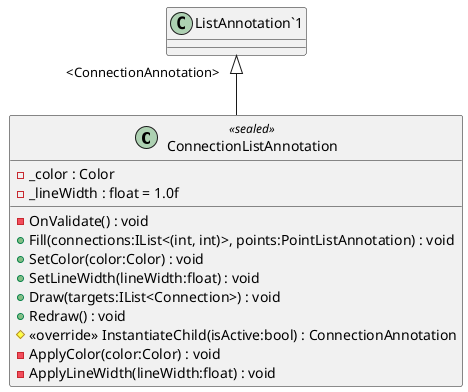 @startuml
class ConnectionListAnnotation <<sealed>> {
    - _color : Color
    - _lineWidth : float = 1.0f
    - OnValidate() : void
    + Fill(connections:IList<(int, int)>, points:PointListAnnotation) : void
    + SetColor(color:Color) : void
    + SetLineWidth(lineWidth:float) : void
    + Draw(targets:IList<Connection>) : void
    + Redraw() : void
    # <<override>> InstantiateChild(isActive:bool) : ConnectionAnnotation
    - ApplyColor(color:Color) : void
    - ApplyLineWidth(lineWidth:float) : void
}
"ListAnnotation`1" "<ConnectionAnnotation>" <|-- ConnectionListAnnotation
@enduml

